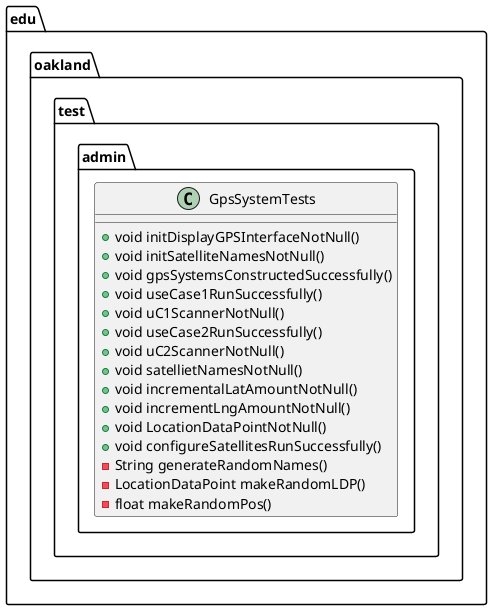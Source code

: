 @startuml GpsSystemTests

package edu.oakland.test.admin {
    class GpsSystemTests {
        + void initDisplayGPSInterfaceNotNull()
        + void initSatelliteNamesNotNull()
        + void gpsSystemsConstructedSuccessfully()
        + void useCase1RunSuccessfully()
        + void uC1ScannerNotNull()
        + void useCase2RunSuccessfully()
        + void uC2ScannerNotNull()
        + void satellietNamesNotNull()
        + void incrementalLatAmountNotNull()
        + void incrementLngAmountNotNull()
        + void LocationDataPointNotNull()
        + void configureSatellitesRunSuccessfully()
        - String generateRandomNames()
        - LocationDataPoint makeRandomLDP()
        - float makeRandomPos()
    }
}

@enduml
